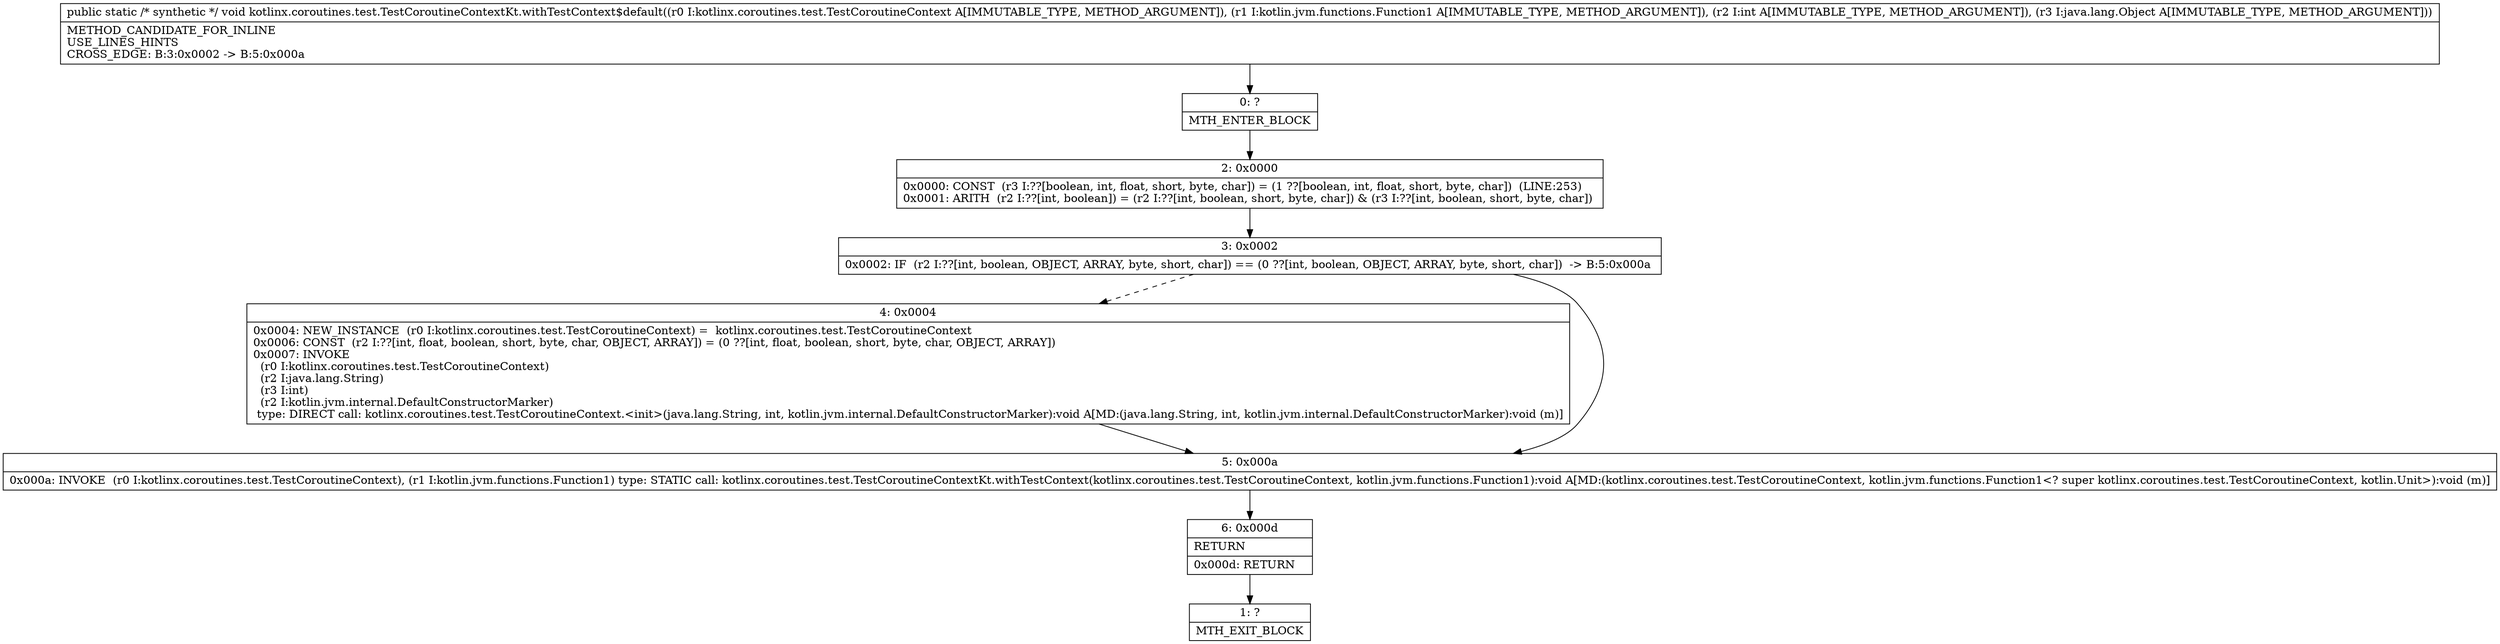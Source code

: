 digraph "CFG forkotlinx.coroutines.test.TestCoroutineContextKt.withTestContext$default(Lkotlinx\/coroutines\/test\/TestCoroutineContext;Lkotlin\/jvm\/functions\/Function1;ILjava\/lang\/Object;)V" {
Node_0 [shape=record,label="{0\:\ ?|MTH_ENTER_BLOCK\l}"];
Node_2 [shape=record,label="{2\:\ 0x0000|0x0000: CONST  (r3 I:??[boolean, int, float, short, byte, char]) = (1 ??[boolean, int, float, short, byte, char])  (LINE:253)\l0x0001: ARITH  (r2 I:??[int, boolean]) = (r2 I:??[int, boolean, short, byte, char]) & (r3 I:??[int, boolean, short, byte, char]) \l}"];
Node_3 [shape=record,label="{3\:\ 0x0002|0x0002: IF  (r2 I:??[int, boolean, OBJECT, ARRAY, byte, short, char]) == (0 ??[int, boolean, OBJECT, ARRAY, byte, short, char])  \-\> B:5:0x000a \l}"];
Node_4 [shape=record,label="{4\:\ 0x0004|0x0004: NEW_INSTANCE  (r0 I:kotlinx.coroutines.test.TestCoroutineContext) =  kotlinx.coroutines.test.TestCoroutineContext \l0x0006: CONST  (r2 I:??[int, float, boolean, short, byte, char, OBJECT, ARRAY]) = (0 ??[int, float, boolean, short, byte, char, OBJECT, ARRAY]) \l0x0007: INVOKE  \l  (r0 I:kotlinx.coroutines.test.TestCoroutineContext)\l  (r2 I:java.lang.String)\l  (r3 I:int)\l  (r2 I:kotlin.jvm.internal.DefaultConstructorMarker)\l type: DIRECT call: kotlinx.coroutines.test.TestCoroutineContext.\<init\>(java.lang.String, int, kotlin.jvm.internal.DefaultConstructorMarker):void A[MD:(java.lang.String, int, kotlin.jvm.internal.DefaultConstructorMarker):void (m)]\l}"];
Node_5 [shape=record,label="{5\:\ 0x000a|0x000a: INVOKE  (r0 I:kotlinx.coroutines.test.TestCoroutineContext), (r1 I:kotlin.jvm.functions.Function1) type: STATIC call: kotlinx.coroutines.test.TestCoroutineContextKt.withTestContext(kotlinx.coroutines.test.TestCoroutineContext, kotlin.jvm.functions.Function1):void A[MD:(kotlinx.coroutines.test.TestCoroutineContext, kotlin.jvm.functions.Function1\<? super kotlinx.coroutines.test.TestCoroutineContext, kotlin.Unit\>):void (m)]\l}"];
Node_6 [shape=record,label="{6\:\ 0x000d|RETURN\l|0x000d: RETURN   \l}"];
Node_1 [shape=record,label="{1\:\ ?|MTH_EXIT_BLOCK\l}"];
MethodNode[shape=record,label="{public static \/* synthetic *\/ void kotlinx.coroutines.test.TestCoroutineContextKt.withTestContext$default((r0 I:kotlinx.coroutines.test.TestCoroutineContext A[IMMUTABLE_TYPE, METHOD_ARGUMENT]), (r1 I:kotlin.jvm.functions.Function1 A[IMMUTABLE_TYPE, METHOD_ARGUMENT]), (r2 I:int A[IMMUTABLE_TYPE, METHOD_ARGUMENT]), (r3 I:java.lang.Object A[IMMUTABLE_TYPE, METHOD_ARGUMENT]))  | METHOD_CANDIDATE_FOR_INLINE\lUSE_LINES_HINTS\lCROSS_EDGE: B:3:0x0002 \-\> B:5:0x000a\l}"];
MethodNode -> Node_0;Node_0 -> Node_2;
Node_2 -> Node_3;
Node_3 -> Node_4[style=dashed];
Node_3 -> Node_5;
Node_4 -> Node_5;
Node_5 -> Node_6;
Node_6 -> Node_1;
}

